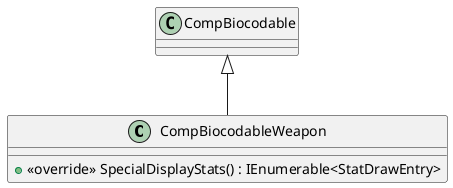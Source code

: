 @startuml
class CompBiocodableWeapon {
    + <<override>> SpecialDisplayStats() : IEnumerable<StatDrawEntry>
}
CompBiocodable <|-- CompBiocodableWeapon
@enduml
